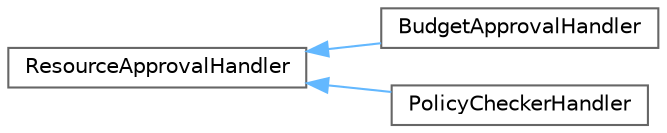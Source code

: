 digraph "Graphical Class Hierarchy"
{
 // LATEX_PDF_SIZE
  bgcolor="transparent";
  edge [fontname=Helvetica,fontsize=10,labelfontname=Helvetica,labelfontsize=10];
  node [fontname=Helvetica,fontsize=10,shape=box,height=0.2,width=0.4];
  rankdir="LR";
  Node0 [id="Node000000",label="ResourceApprovalHandler",height=0.2,width=0.4,color="grey40", fillcolor="white", style="filled",URL="$classResourceApprovalHandler.html",tooltip="Base class for handling resource approval requests."];
  Node0 -> Node1 [id="edge26_Node000000_Node000001",dir="back",color="steelblue1",style="solid",tooltip=" "];
  Node1 [id="Node000001",label="BudgetApprovalHandler",height=0.2,width=0.4,color="grey40", fillcolor="white", style="filled",URL="$classBudgetApprovalHandler.html",tooltip="Handles budget approval requests."];
  Node0 -> Node2 [id="edge27_Node000000_Node000002",dir="back",color="steelblue1",style="solid",tooltip=" "];
  Node2 [id="Node000002",label="PolicyCheckerHandler",height=0.2,width=0.4,color="grey40", fillcolor="white", style="filled",URL="$classPolicyCheckerHandler.html",tooltip="Handles policy enforcement checks for resource approval requests."];
}
